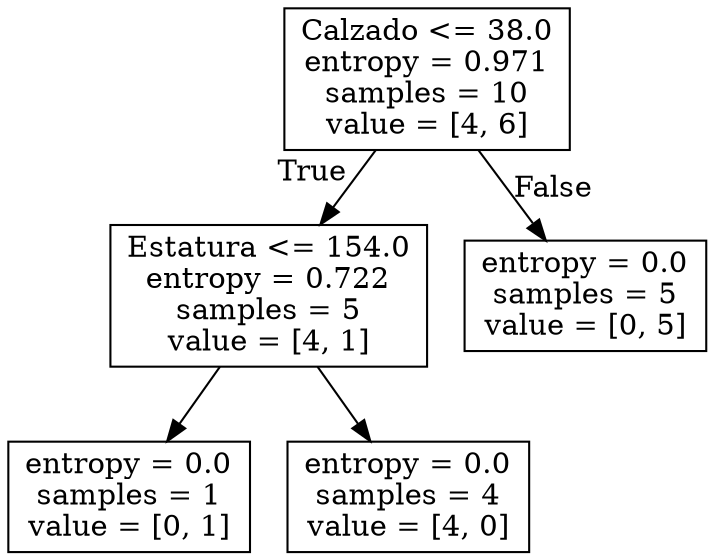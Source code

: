digraph Tree {
node [shape=box] ;
0 [label="Calzado <= 38.0\nentropy = 0.971\nsamples = 10\nvalue = [4, 6]"] ;
1 [label="Estatura <= 154.0\nentropy = 0.722\nsamples = 5\nvalue = [4, 1]"] ;
0 -> 1 [labeldistance=2.5, labelangle=45, headlabel="True"] ;
2 [label="entropy = 0.0\nsamples = 1\nvalue = [0, 1]"] ;
1 -> 2 ;
3 [label="entropy = 0.0\nsamples = 4\nvalue = [4, 0]"] ;
1 -> 3 ;
4 [label="entropy = 0.0\nsamples = 5\nvalue = [0, 5]"] ;
0 -> 4 [labeldistance=2.5, labelangle=-45, headlabel="False"] ;
}